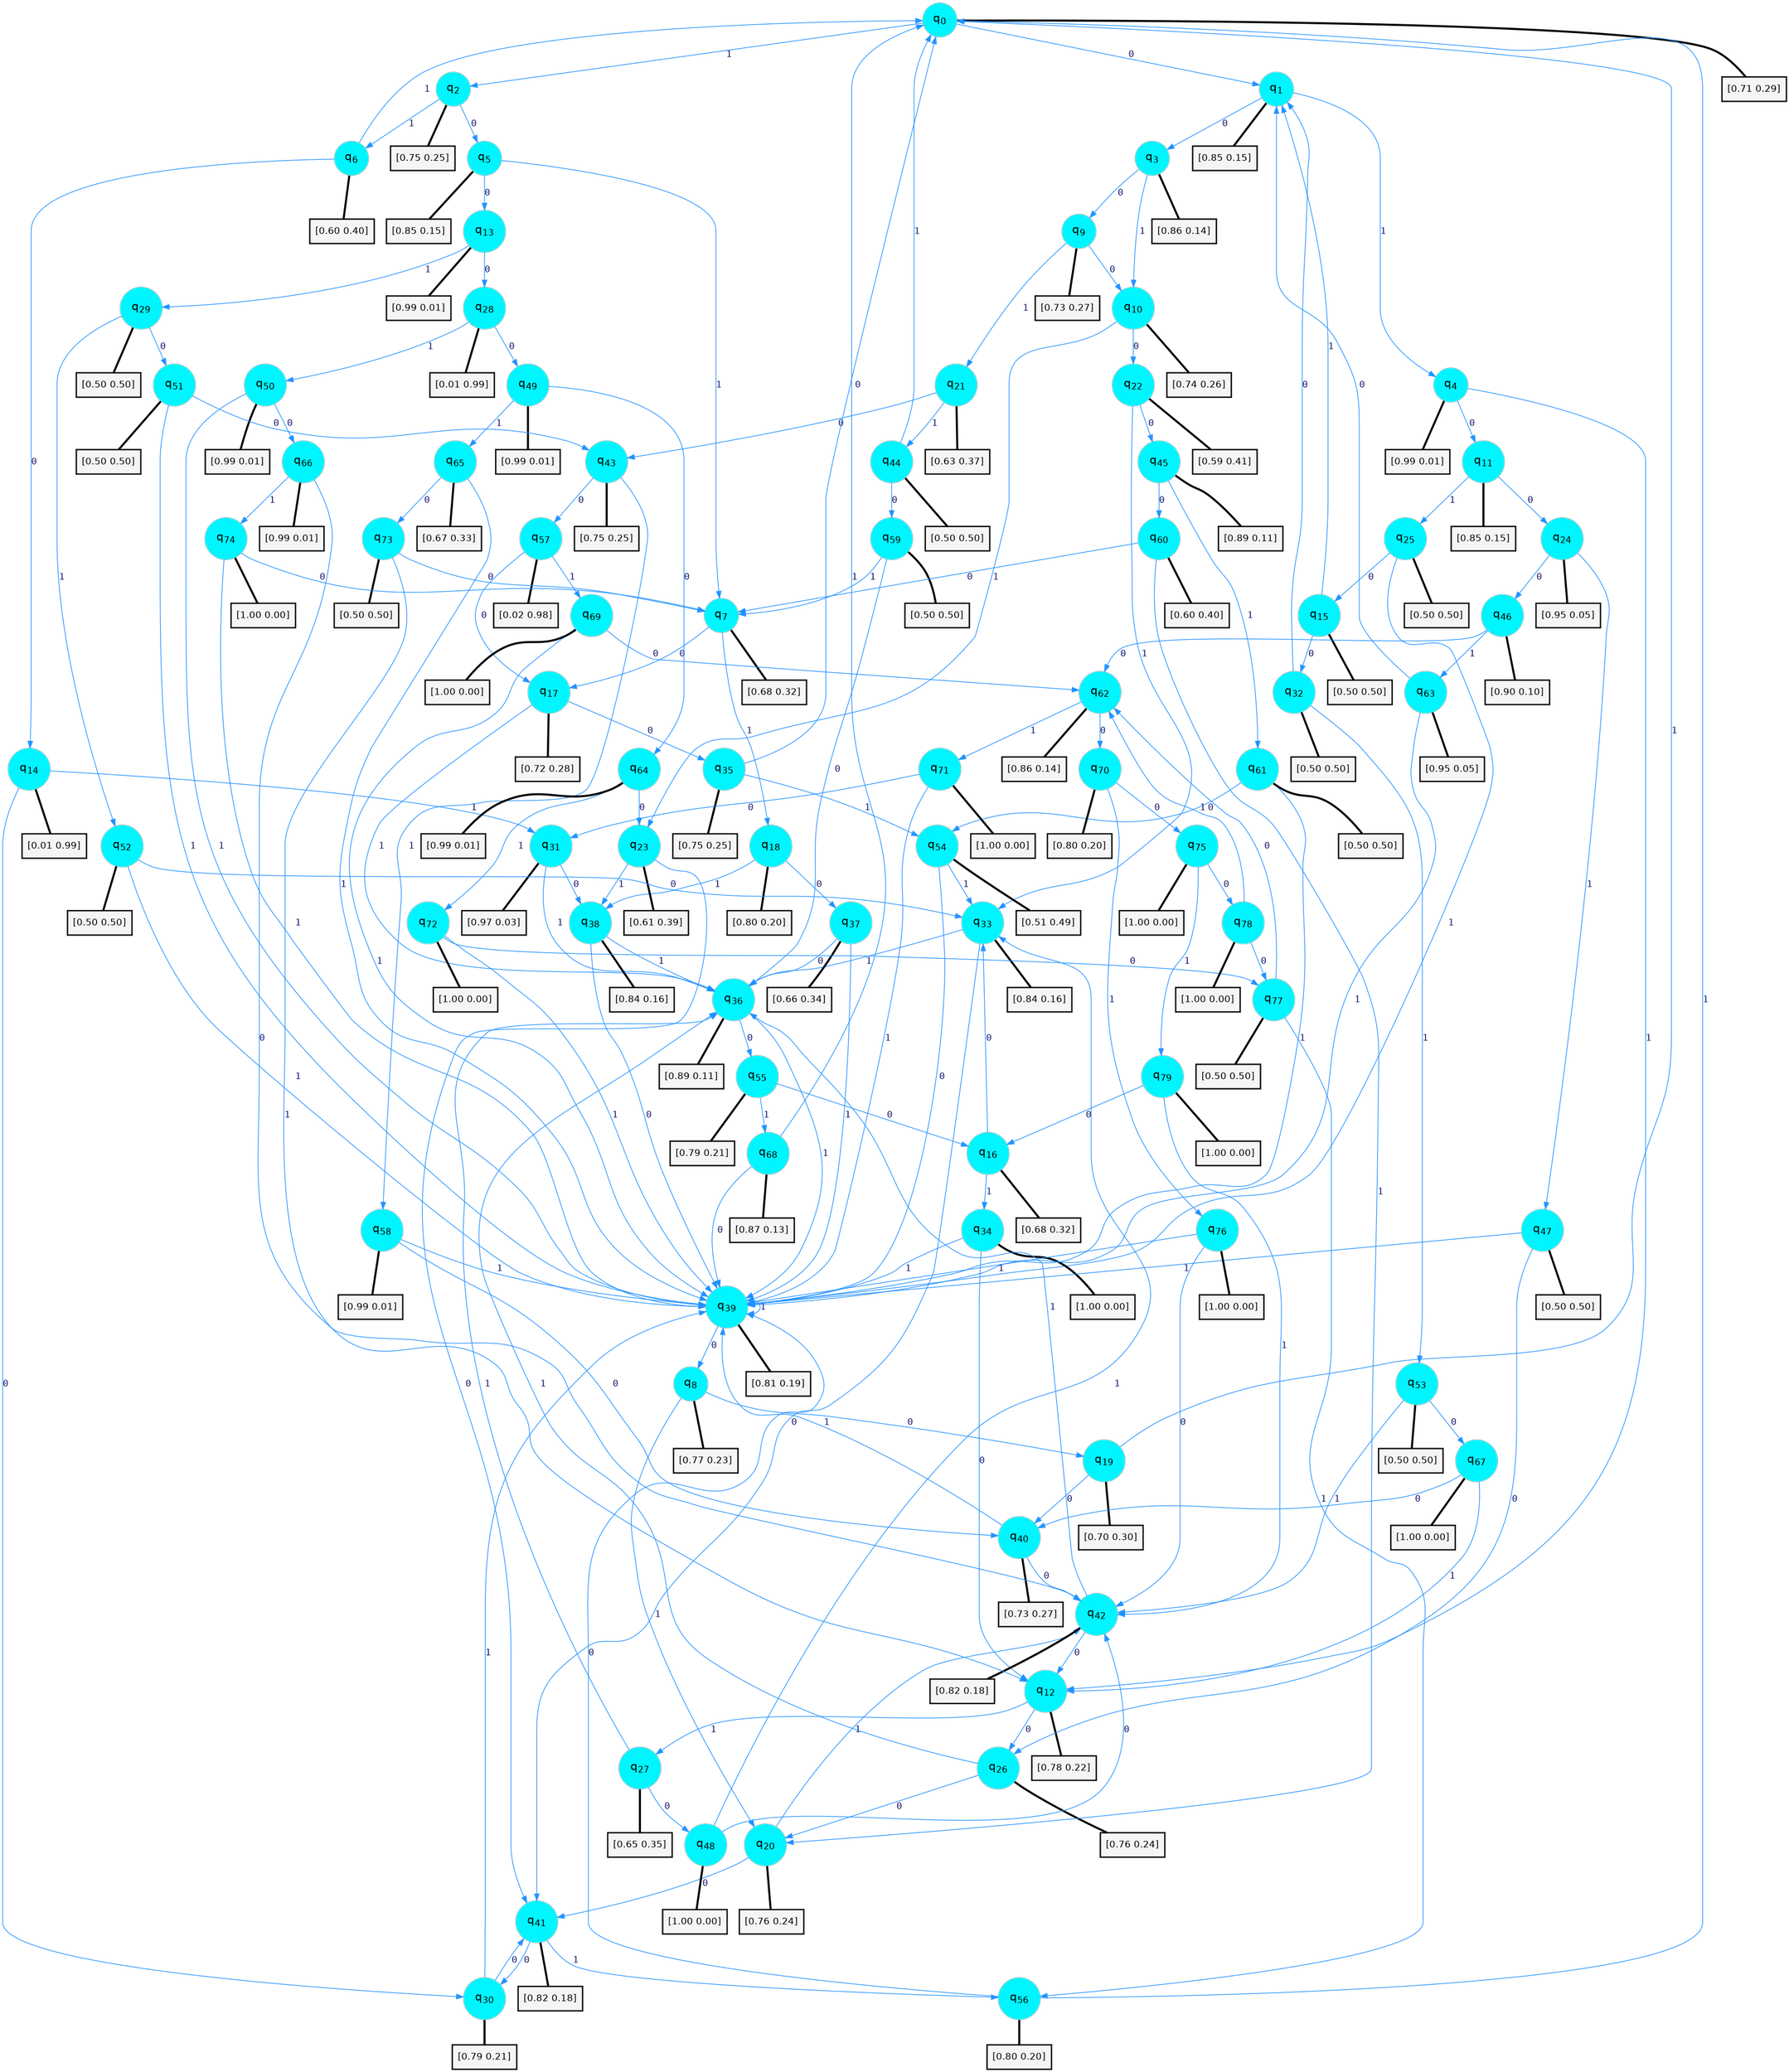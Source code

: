 digraph G {
graph [
bgcolor=transparent, dpi=300, rankdir=TD, size="40,25"];
node [
color=gray, fillcolor=turquoise1, fontcolor=black, fontname=Helvetica, fontsize=16, fontweight=bold, shape=circle, style=filled];
edge [
arrowsize=1, color=dodgerblue1, fontcolor=midnightblue, fontname=courier, fontweight=bold, penwidth=1, style=solid, weight=20];
0[label=<q<SUB>0</SUB>>];
1[label=<q<SUB>1</SUB>>];
2[label=<q<SUB>2</SUB>>];
3[label=<q<SUB>3</SUB>>];
4[label=<q<SUB>4</SUB>>];
5[label=<q<SUB>5</SUB>>];
6[label=<q<SUB>6</SUB>>];
7[label=<q<SUB>7</SUB>>];
8[label=<q<SUB>8</SUB>>];
9[label=<q<SUB>9</SUB>>];
10[label=<q<SUB>10</SUB>>];
11[label=<q<SUB>11</SUB>>];
12[label=<q<SUB>12</SUB>>];
13[label=<q<SUB>13</SUB>>];
14[label=<q<SUB>14</SUB>>];
15[label=<q<SUB>15</SUB>>];
16[label=<q<SUB>16</SUB>>];
17[label=<q<SUB>17</SUB>>];
18[label=<q<SUB>18</SUB>>];
19[label=<q<SUB>19</SUB>>];
20[label=<q<SUB>20</SUB>>];
21[label=<q<SUB>21</SUB>>];
22[label=<q<SUB>22</SUB>>];
23[label=<q<SUB>23</SUB>>];
24[label=<q<SUB>24</SUB>>];
25[label=<q<SUB>25</SUB>>];
26[label=<q<SUB>26</SUB>>];
27[label=<q<SUB>27</SUB>>];
28[label=<q<SUB>28</SUB>>];
29[label=<q<SUB>29</SUB>>];
30[label=<q<SUB>30</SUB>>];
31[label=<q<SUB>31</SUB>>];
32[label=<q<SUB>32</SUB>>];
33[label=<q<SUB>33</SUB>>];
34[label=<q<SUB>34</SUB>>];
35[label=<q<SUB>35</SUB>>];
36[label=<q<SUB>36</SUB>>];
37[label=<q<SUB>37</SUB>>];
38[label=<q<SUB>38</SUB>>];
39[label=<q<SUB>39</SUB>>];
40[label=<q<SUB>40</SUB>>];
41[label=<q<SUB>41</SUB>>];
42[label=<q<SUB>42</SUB>>];
43[label=<q<SUB>43</SUB>>];
44[label=<q<SUB>44</SUB>>];
45[label=<q<SUB>45</SUB>>];
46[label=<q<SUB>46</SUB>>];
47[label=<q<SUB>47</SUB>>];
48[label=<q<SUB>48</SUB>>];
49[label=<q<SUB>49</SUB>>];
50[label=<q<SUB>50</SUB>>];
51[label=<q<SUB>51</SUB>>];
52[label=<q<SUB>52</SUB>>];
53[label=<q<SUB>53</SUB>>];
54[label=<q<SUB>54</SUB>>];
55[label=<q<SUB>55</SUB>>];
56[label=<q<SUB>56</SUB>>];
57[label=<q<SUB>57</SUB>>];
58[label=<q<SUB>58</SUB>>];
59[label=<q<SUB>59</SUB>>];
60[label=<q<SUB>60</SUB>>];
61[label=<q<SUB>61</SUB>>];
62[label=<q<SUB>62</SUB>>];
63[label=<q<SUB>63</SUB>>];
64[label=<q<SUB>64</SUB>>];
65[label=<q<SUB>65</SUB>>];
66[label=<q<SUB>66</SUB>>];
67[label=<q<SUB>67</SUB>>];
68[label=<q<SUB>68</SUB>>];
69[label=<q<SUB>69</SUB>>];
70[label=<q<SUB>70</SUB>>];
71[label=<q<SUB>71</SUB>>];
72[label=<q<SUB>72</SUB>>];
73[label=<q<SUB>73</SUB>>];
74[label=<q<SUB>74</SUB>>];
75[label=<q<SUB>75</SUB>>];
76[label=<q<SUB>76</SUB>>];
77[label=<q<SUB>77</SUB>>];
78[label=<q<SUB>78</SUB>>];
79[label=<q<SUB>79</SUB>>];
80[label="[0.71 0.29]", shape=box,fontcolor=black, fontname=Helvetica, fontsize=14, penwidth=2, fillcolor=whitesmoke,color=black];
81[label="[0.85 0.15]", shape=box,fontcolor=black, fontname=Helvetica, fontsize=14, penwidth=2, fillcolor=whitesmoke,color=black];
82[label="[0.75 0.25]", shape=box,fontcolor=black, fontname=Helvetica, fontsize=14, penwidth=2, fillcolor=whitesmoke,color=black];
83[label="[0.86 0.14]", shape=box,fontcolor=black, fontname=Helvetica, fontsize=14, penwidth=2, fillcolor=whitesmoke,color=black];
84[label="[0.99 0.01]", shape=box,fontcolor=black, fontname=Helvetica, fontsize=14, penwidth=2, fillcolor=whitesmoke,color=black];
85[label="[0.85 0.15]", shape=box,fontcolor=black, fontname=Helvetica, fontsize=14, penwidth=2, fillcolor=whitesmoke,color=black];
86[label="[0.60 0.40]", shape=box,fontcolor=black, fontname=Helvetica, fontsize=14, penwidth=2, fillcolor=whitesmoke,color=black];
87[label="[0.68 0.32]", shape=box,fontcolor=black, fontname=Helvetica, fontsize=14, penwidth=2, fillcolor=whitesmoke,color=black];
88[label="[0.77 0.23]", shape=box,fontcolor=black, fontname=Helvetica, fontsize=14, penwidth=2, fillcolor=whitesmoke,color=black];
89[label="[0.73 0.27]", shape=box,fontcolor=black, fontname=Helvetica, fontsize=14, penwidth=2, fillcolor=whitesmoke,color=black];
90[label="[0.74 0.26]", shape=box,fontcolor=black, fontname=Helvetica, fontsize=14, penwidth=2, fillcolor=whitesmoke,color=black];
91[label="[0.85 0.15]", shape=box,fontcolor=black, fontname=Helvetica, fontsize=14, penwidth=2, fillcolor=whitesmoke,color=black];
92[label="[0.78 0.22]", shape=box,fontcolor=black, fontname=Helvetica, fontsize=14, penwidth=2, fillcolor=whitesmoke,color=black];
93[label="[0.99 0.01]", shape=box,fontcolor=black, fontname=Helvetica, fontsize=14, penwidth=2, fillcolor=whitesmoke,color=black];
94[label="[0.01 0.99]", shape=box,fontcolor=black, fontname=Helvetica, fontsize=14, penwidth=2, fillcolor=whitesmoke,color=black];
95[label="[0.50 0.50]", shape=box,fontcolor=black, fontname=Helvetica, fontsize=14, penwidth=2, fillcolor=whitesmoke,color=black];
96[label="[0.68 0.32]", shape=box,fontcolor=black, fontname=Helvetica, fontsize=14, penwidth=2, fillcolor=whitesmoke,color=black];
97[label="[0.72 0.28]", shape=box,fontcolor=black, fontname=Helvetica, fontsize=14, penwidth=2, fillcolor=whitesmoke,color=black];
98[label="[0.80 0.20]", shape=box,fontcolor=black, fontname=Helvetica, fontsize=14, penwidth=2, fillcolor=whitesmoke,color=black];
99[label="[0.70 0.30]", shape=box,fontcolor=black, fontname=Helvetica, fontsize=14, penwidth=2, fillcolor=whitesmoke,color=black];
100[label="[0.76 0.24]", shape=box,fontcolor=black, fontname=Helvetica, fontsize=14, penwidth=2, fillcolor=whitesmoke,color=black];
101[label="[0.63 0.37]", shape=box,fontcolor=black, fontname=Helvetica, fontsize=14, penwidth=2, fillcolor=whitesmoke,color=black];
102[label="[0.59 0.41]", shape=box,fontcolor=black, fontname=Helvetica, fontsize=14, penwidth=2, fillcolor=whitesmoke,color=black];
103[label="[0.61 0.39]", shape=box,fontcolor=black, fontname=Helvetica, fontsize=14, penwidth=2, fillcolor=whitesmoke,color=black];
104[label="[0.95 0.05]", shape=box,fontcolor=black, fontname=Helvetica, fontsize=14, penwidth=2, fillcolor=whitesmoke,color=black];
105[label="[0.50 0.50]", shape=box,fontcolor=black, fontname=Helvetica, fontsize=14, penwidth=2, fillcolor=whitesmoke,color=black];
106[label="[0.76 0.24]", shape=box,fontcolor=black, fontname=Helvetica, fontsize=14, penwidth=2, fillcolor=whitesmoke,color=black];
107[label="[0.65 0.35]", shape=box,fontcolor=black, fontname=Helvetica, fontsize=14, penwidth=2, fillcolor=whitesmoke,color=black];
108[label="[0.01 0.99]", shape=box,fontcolor=black, fontname=Helvetica, fontsize=14, penwidth=2, fillcolor=whitesmoke,color=black];
109[label="[0.50 0.50]", shape=box,fontcolor=black, fontname=Helvetica, fontsize=14, penwidth=2, fillcolor=whitesmoke,color=black];
110[label="[0.79 0.21]", shape=box,fontcolor=black, fontname=Helvetica, fontsize=14, penwidth=2, fillcolor=whitesmoke,color=black];
111[label="[0.97 0.03]", shape=box,fontcolor=black, fontname=Helvetica, fontsize=14, penwidth=2, fillcolor=whitesmoke,color=black];
112[label="[0.50 0.50]", shape=box,fontcolor=black, fontname=Helvetica, fontsize=14, penwidth=2, fillcolor=whitesmoke,color=black];
113[label="[0.84 0.16]", shape=box,fontcolor=black, fontname=Helvetica, fontsize=14, penwidth=2, fillcolor=whitesmoke,color=black];
114[label="[1.00 0.00]", shape=box,fontcolor=black, fontname=Helvetica, fontsize=14, penwidth=2, fillcolor=whitesmoke,color=black];
115[label="[0.75 0.25]", shape=box,fontcolor=black, fontname=Helvetica, fontsize=14, penwidth=2, fillcolor=whitesmoke,color=black];
116[label="[0.89 0.11]", shape=box,fontcolor=black, fontname=Helvetica, fontsize=14, penwidth=2, fillcolor=whitesmoke,color=black];
117[label="[0.66 0.34]", shape=box,fontcolor=black, fontname=Helvetica, fontsize=14, penwidth=2, fillcolor=whitesmoke,color=black];
118[label="[0.84 0.16]", shape=box,fontcolor=black, fontname=Helvetica, fontsize=14, penwidth=2, fillcolor=whitesmoke,color=black];
119[label="[0.81 0.19]", shape=box,fontcolor=black, fontname=Helvetica, fontsize=14, penwidth=2, fillcolor=whitesmoke,color=black];
120[label="[0.73 0.27]", shape=box,fontcolor=black, fontname=Helvetica, fontsize=14, penwidth=2, fillcolor=whitesmoke,color=black];
121[label="[0.82 0.18]", shape=box,fontcolor=black, fontname=Helvetica, fontsize=14, penwidth=2, fillcolor=whitesmoke,color=black];
122[label="[0.82 0.18]", shape=box,fontcolor=black, fontname=Helvetica, fontsize=14, penwidth=2, fillcolor=whitesmoke,color=black];
123[label="[0.75 0.25]", shape=box,fontcolor=black, fontname=Helvetica, fontsize=14, penwidth=2, fillcolor=whitesmoke,color=black];
124[label="[0.50 0.50]", shape=box,fontcolor=black, fontname=Helvetica, fontsize=14, penwidth=2, fillcolor=whitesmoke,color=black];
125[label="[0.89 0.11]", shape=box,fontcolor=black, fontname=Helvetica, fontsize=14, penwidth=2, fillcolor=whitesmoke,color=black];
126[label="[0.90 0.10]", shape=box,fontcolor=black, fontname=Helvetica, fontsize=14, penwidth=2, fillcolor=whitesmoke,color=black];
127[label="[0.50 0.50]", shape=box,fontcolor=black, fontname=Helvetica, fontsize=14, penwidth=2, fillcolor=whitesmoke,color=black];
128[label="[1.00 0.00]", shape=box,fontcolor=black, fontname=Helvetica, fontsize=14, penwidth=2, fillcolor=whitesmoke,color=black];
129[label="[0.99 0.01]", shape=box,fontcolor=black, fontname=Helvetica, fontsize=14, penwidth=2, fillcolor=whitesmoke,color=black];
130[label="[0.99 0.01]", shape=box,fontcolor=black, fontname=Helvetica, fontsize=14, penwidth=2, fillcolor=whitesmoke,color=black];
131[label="[0.50 0.50]", shape=box,fontcolor=black, fontname=Helvetica, fontsize=14, penwidth=2, fillcolor=whitesmoke,color=black];
132[label="[0.50 0.50]", shape=box,fontcolor=black, fontname=Helvetica, fontsize=14, penwidth=2, fillcolor=whitesmoke,color=black];
133[label="[0.50 0.50]", shape=box,fontcolor=black, fontname=Helvetica, fontsize=14, penwidth=2, fillcolor=whitesmoke,color=black];
134[label="[0.51 0.49]", shape=box,fontcolor=black, fontname=Helvetica, fontsize=14, penwidth=2, fillcolor=whitesmoke,color=black];
135[label="[0.79 0.21]", shape=box,fontcolor=black, fontname=Helvetica, fontsize=14, penwidth=2, fillcolor=whitesmoke,color=black];
136[label="[0.80 0.20]", shape=box,fontcolor=black, fontname=Helvetica, fontsize=14, penwidth=2, fillcolor=whitesmoke,color=black];
137[label="[0.02 0.98]", shape=box,fontcolor=black, fontname=Helvetica, fontsize=14, penwidth=2, fillcolor=whitesmoke,color=black];
138[label="[0.99 0.01]", shape=box,fontcolor=black, fontname=Helvetica, fontsize=14, penwidth=2, fillcolor=whitesmoke,color=black];
139[label="[0.50 0.50]", shape=box,fontcolor=black, fontname=Helvetica, fontsize=14, penwidth=2, fillcolor=whitesmoke,color=black];
140[label="[0.60 0.40]", shape=box,fontcolor=black, fontname=Helvetica, fontsize=14, penwidth=2, fillcolor=whitesmoke,color=black];
141[label="[0.50 0.50]", shape=box,fontcolor=black, fontname=Helvetica, fontsize=14, penwidth=2, fillcolor=whitesmoke,color=black];
142[label="[0.86 0.14]", shape=box,fontcolor=black, fontname=Helvetica, fontsize=14, penwidth=2, fillcolor=whitesmoke,color=black];
143[label="[0.95 0.05]", shape=box,fontcolor=black, fontname=Helvetica, fontsize=14, penwidth=2, fillcolor=whitesmoke,color=black];
144[label="[0.99 0.01]", shape=box,fontcolor=black, fontname=Helvetica, fontsize=14, penwidth=2, fillcolor=whitesmoke,color=black];
145[label="[0.67 0.33]", shape=box,fontcolor=black, fontname=Helvetica, fontsize=14, penwidth=2, fillcolor=whitesmoke,color=black];
146[label="[0.99 0.01]", shape=box,fontcolor=black, fontname=Helvetica, fontsize=14, penwidth=2, fillcolor=whitesmoke,color=black];
147[label="[1.00 0.00]", shape=box,fontcolor=black, fontname=Helvetica, fontsize=14, penwidth=2, fillcolor=whitesmoke,color=black];
148[label="[0.87 0.13]", shape=box,fontcolor=black, fontname=Helvetica, fontsize=14, penwidth=2, fillcolor=whitesmoke,color=black];
149[label="[1.00 0.00]", shape=box,fontcolor=black, fontname=Helvetica, fontsize=14, penwidth=2, fillcolor=whitesmoke,color=black];
150[label="[0.80 0.20]", shape=box,fontcolor=black, fontname=Helvetica, fontsize=14, penwidth=2, fillcolor=whitesmoke,color=black];
151[label="[1.00 0.00]", shape=box,fontcolor=black, fontname=Helvetica, fontsize=14, penwidth=2, fillcolor=whitesmoke,color=black];
152[label="[1.00 0.00]", shape=box,fontcolor=black, fontname=Helvetica, fontsize=14, penwidth=2, fillcolor=whitesmoke,color=black];
153[label="[0.50 0.50]", shape=box,fontcolor=black, fontname=Helvetica, fontsize=14, penwidth=2, fillcolor=whitesmoke,color=black];
154[label="[1.00 0.00]", shape=box,fontcolor=black, fontname=Helvetica, fontsize=14, penwidth=2, fillcolor=whitesmoke,color=black];
155[label="[1.00 0.00]", shape=box,fontcolor=black, fontname=Helvetica, fontsize=14, penwidth=2, fillcolor=whitesmoke,color=black];
156[label="[1.00 0.00]", shape=box,fontcolor=black, fontname=Helvetica, fontsize=14, penwidth=2, fillcolor=whitesmoke,color=black];
157[label="[0.50 0.50]", shape=box,fontcolor=black, fontname=Helvetica, fontsize=14, penwidth=2, fillcolor=whitesmoke,color=black];
158[label="[1.00 0.00]", shape=box,fontcolor=black, fontname=Helvetica, fontsize=14, penwidth=2, fillcolor=whitesmoke,color=black];
159[label="[1.00 0.00]", shape=box,fontcolor=black, fontname=Helvetica, fontsize=14, penwidth=2, fillcolor=whitesmoke,color=black];
0->1 [label=0];
0->2 [label=1];
0->80 [arrowhead=none, penwidth=3,color=black];
1->3 [label=0];
1->4 [label=1];
1->81 [arrowhead=none, penwidth=3,color=black];
2->5 [label=0];
2->6 [label=1];
2->82 [arrowhead=none, penwidth=3,color=black];
3->9 [label=0];
3->10 [label=1];
3->83 [arrowhead=none, penwidth=3,color=black];
4->11 [label=0];
4->12 [label=1];
4->84 [arrowhead=none, penwidth=3,color=black];
5->13 [label=0];
5->7 [label=1];
5->85 [arrowhead=none, penwidth=3,color=black];
6->14 [label=0];
6->0 [label=1];
6->86 [arrowhead=none, penwidth=3,color=black];
7->17 [label=0];
7->18 [label=1];
7->87 [arrowhead=none, penwidth=3,color=black];
8->19 [label=0];
8->20 [label=1];
8->88 [arrowhead=none, penwidth=3,color=black];
9->10 [label=0];
9->21 [label=1];
9->89 [arrowhead=none, penwidth=3,color=black];
10->22 [label=0];
10->23 [label=1];
10->90 [arrowhead=none, penwidth=3,color=black];
11->24 [label=0];
11->25 [label=1];
11->91 [arrowhead=none, penwidth=3,color=black];
12->26 [label=0];
12->27 [label=1];
12->92 [arrowhead=none, penwidth=3,color=black];
13->28 [label=0];
13->29 [label=1];
13->93 [arrowhead=none, penwidth=3,color=black];
14->30 [label=0];
14->31 [label=1];
14->94 [arrowhead=none, penwidth=3,color=black];
15->32 [label=0];
15->1 [label=1];
15->95 [arrowhead=none, penwidth=3,color=black];
16->33 [label=0];
16->34 [label=1];
16->96 [arrowhead=none, penwidth=3,color=black];
17->35 [label=0];
17->36 [label=1];
17->97 [arrowhead=none, penwidth=3,color=black];
18->37 [label=0];
18->38 [label=1];
18->98 [arrowhead=none, penwidth=3,color=black];
19->40 [label=0];
19->0 [label=1];
19->99 [arrowhead=none, penwidth=3,color=black];
20->41 [label=0];
20->42 [label=1];
20->100 [arrowhead=none, penwidth=3,color=black];
21->43 [label=0];
21->44 [label=1];
21->101 [arrowhead=none, penwidth=3,color=black];
22->45 [label=0];
22->33 [label=1];
22->102 [arrowhead=none, penwidth=3,color=black];
23->41 [label=0];
23->38 [label=1];
23->103 [arrowhead=none, penwidth=3,color=black];
24->46 [label=0];
24->47 [label=1];
24->104 [arrowhead=none, penwidth=3,color=black];
25->15 [label=0];
25->39 [label=1];
25->105 [arrowhead=none, penwidth=3,color=black];
26->20 [label=0];
26->36 [label=1];
26->106 [arrowhead=none, penwidth=3,color=black];
27->48 [label=0];
27->36 [label=1];
27->107 [arrowhead=none, penwidth=3,color=black];
28->49 [label=0];
28->50 [label=1];
28->108 [arrowhead=none, penwidth=3,color=black];
29->51 [label=0];
29->52 [label=1];
29->109 [arrowhead=none, penwidth=3,color=black];
30->41 [label=0];
30->39 [label=1];
30->110 [arrowhead=none, penwidth=3,color=black];
31->38 [label=0];
31->36 [label=1];
31->111 [arrowhead=none, penwidth=3,color=black];
32->1 [label=0];
32->53 [label=1];
32->112 [arrowhead=none, penwidth=3,color=black];
33->41 [label=0];
33->36 [label=1];
33->113 [arrowhead=none, penwidth=3,color=black];
34->12 [label=0];
34->39 [label=1];
34->114 [arrowhead=none, penwidth=3,color=black];
35->0 [label=0];
35->54 [label=1];
35->115 [arrowhead=none, penwidth=3,color=black];
36->55 [label=0];
36->39 [label=1];
36->116 [arrowhead=none, penwidth=3,color=black];
37->36 [label=0];
37->39 [label=1];
37->117 [arrowhead=none, penwidth=3,color=black];
38->39 [label=0];
38->36 [label=1];
38->118 [arrowhead=none, penwidth=3,color=black];
39->8 [label=0];
39->39 [label=1];
39->119 [arrowhead=none, penwidth=3,color=black];
40->42 [label=0];
40->39 [label=1];
40->120 [arrowhead=none, penwidth=3,color=black];
41->30 [label=0];
41->56 [label=1];
41->121 [arrowhead=none, penwidth=3,color=black];
42->12 [label=0];
42->36 [label=1];
42->122 [arrowhead=none, penwidth=3,color=black];
43->57 [label=0];
43->58 [label=1];
43->123 [arrowhead=none, penwidth=3,color=black];
44->59 [label=0];
44->0 [label=1];
44->124 [arrowhead=none, penwidth=3,color=black];
45->60 [label=0];
45->61 [label=1];
45->125 [arrowhead=none, penwidth=3,color=black];
46->62 [label=0];
46->63 [label=1];
46->126 [arrowhead=none, penwidth=3,color=black];
47->26 [label=0];
47->39 [label=1];
47->127 [arrowhead=none, penwidth=3,color=black];
48->42 [label=0];
48->33 [label=1];
48->128 [arrowhead=none, penwidth=3,color=black];
49->64 [label=0];
49->65 [label=1];
49->129 [arrowhead=none, penwidth=3,color=black];
50->66 [label=0];
50->39 [label=1];
50->130 [arrowhead=none, penwidth=3,color=black];
51->43 [label=0];
51->39 [label=1];
51->131 [arrowhead=none, penwidth=3,color=black];
52->33 [label=0];
52->39 [label=1];
52->132 [arrowhead=none, penwidth=3,color=black];
53->67 [label=0];
53->42 [label=1];
53->133 [arrowhead=none, penwidth=3,color=black];
54->39 [label=0];
54->33 [label=1];
54->134 [arrowhead=none, penwidth=3,color=black];
55->16 [label=0];
55->68 [label=1];
55->135 [arrowhead=none, penwidth=3,color=black];
56->39 [label=0];
56->0 [label=1];
56->136 [arrowhead=none, penwidth=3,color=black];
57->17 [label=0];
57->69 [label=1];
57->137 [arrowhead=none, penwidth=3,color=black];
58->40 [label=0];
58->39 [label=1];
58->138 [arrowhead=none, penwidth=3,color=black];
59->36 [label=0];
59->7 [label=1];
59->139 [arrowhead=none, penwidth=3,color=black];
60->7 [label=0];
60->20 [label=1];
60->140 [arrowhead=none, penwidth=3,color=black];
61->54 [label=0];
61->39 [label=1];
61->141 [arrowhead=none, penwidth=3,color=black];
62->70 [label=0];
62->71 [label=1];
62->142 [arrowhead=none, penwidth=3,color=black];
63->1 [label=0];
63->39 [label=1];
63->143 [arrowhead=none, penwidth=3,color=black];
64->23 [label=0];
64->72 [label=1];
64->144 [arrowhead=none, penwidth=3,color=black];
65->73 [label=0];
65->39 [label=1];
65->145 [arrowhead=none, penwidth=3,color=black];
66->42 [label=0];
66->74 [label=1];
66->146 [arrowhead=none, penwidth=3,color=black];
67->40 [label=0];
67->12 [label=1];
67->147 [arrowhead=none, penwidth=3,color=black];
68->39 [label=0];
68->0 [label=1];
68->148 [arrowhead=none, penwidth=3,color=black];
69->62 [label=0];
69->39 [label=1];
69->149 [arrowhead=none, penwidth=3,color=black];
70->75 [label=0];
70->76 [label=1];
70->150 [arrowhead=none, penwidth=3,color=black];
71->31 [label=0];
71->39 [label=1];
71->151 [arrowhead=none, penwidth=3,color=black];
72->77 [label=0];
72->39 [label=1];
72->152 [arrowhead=none, penwidth=3,color=black];
73->7 [label=0];
73->12 [label=1];
73->153 [arrowhead=none, penwidth=3,color=black];
74->7 [label=0];
74->39 [label=1];
74->154 [arrowhead=none, penwidth=3,color=black];
75->78 [label=0];
75->79 [label=1];
75->155 [arrowhead=none, penwidth=3,color=black];
76->42 [label=0];
76->39 [label=1];
76->156 [arrowhead=none, penwidth=3,color=black];
77->62 [label=0];
77->56 [label=1];
77->157 [arrowhead=none, penwidth=3,color=black];
78->77 [label=0];
78->62 [label=1];
78->158 [arrowhead=none, penwidth=3,color=black];
79->16 [label=0];
79->42 [label=1];
79->159 [arrowhead=none, penwidth=3,color=black];
}

